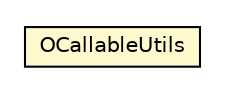 #!/usr/local/bin/dot
#
# Class diagram 
# Generated by UMLGraph version R5_6-24-gf6e263 (http://www.umlgraph.org/)
#

digraph G {
	edge [fontname="Helvetica",fontsize=10,labelfontname="Helvetica",labelfontsize=10];
	node [fontname="Helvetica",fontsize=10,shape=plaintext];
	nodesep=0.25;
	ranksep=0.5;
	// com.orientechnologies.common.util.OCallableUtils
	c821219 [label=<<table title="com.orientechnologies.common.util.OCallableUtils" border="0" cellborder="1" cellspacing="0" cellpadding="2" port="p" bgcolor="lemonChiffon" href="./OCallableUtils.html">
		<tr><td><table border="0" cellspacing="0" cellpadding="1">
<tr><td align="center" balign="center"> OCallableUtils </td></tr>
		</table></td></tr>
		</table>>, URL="./OCallableUtils.html", fontname="Helvetica", fontcolor="black", fontsize=10.0];
}

